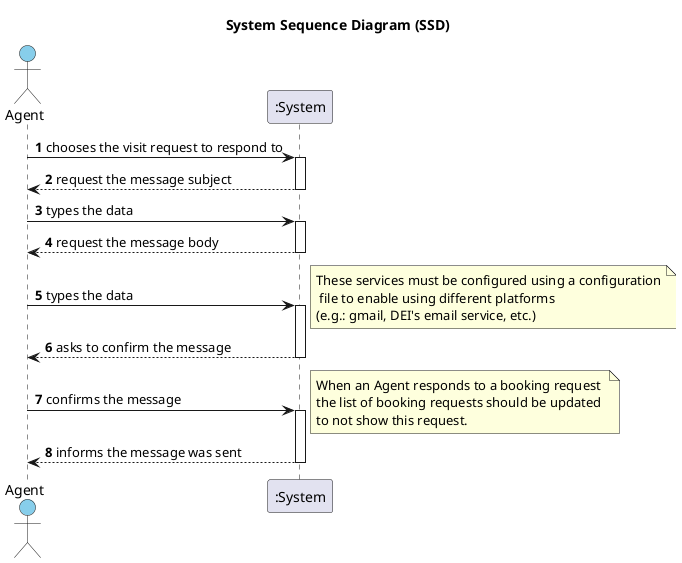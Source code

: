 @startuml
skinparam monochrome false
skinparam packageStyle rectangle
skinparam shadowing false

title System Sequence Diagram (SSD)

' File sytling

'alt sytling
skinparam SequenceGroupHeaderFontColor green
skinparam SequenceGroupFontColor blue
skinparam SequenceGroupFontSize 15
'Middle text styling
'skinparam sequenceMessageAlign center
'skinparam sequenceMessageAlign direction
autonumber

actor "Agent" as Agent #SkyBlue
participant ":System" as System

Agent -> System : chooses the visit request to respond to
activate System
System --> Agent : request the message subject
deactivate System
Agent -> System : types the data
activate System
System --> Agent : request the message body
deactivate System
Agent -> System : types the data 
activate System
note right :  These services must be configured using a configuration\n file to enable using different platforms \n(e.g.: gmail, DEI's email service, etc.) 

System--> Agent : asks to confirm the message
deactivate System
Agent -> System : confirms the message
note right : When an Agent responds to a booking request \nthe list of booking requests should be updated \nto not show this request. 
activate System
System --> Agent : informs the message was sent
deactivate System


  

@enduml